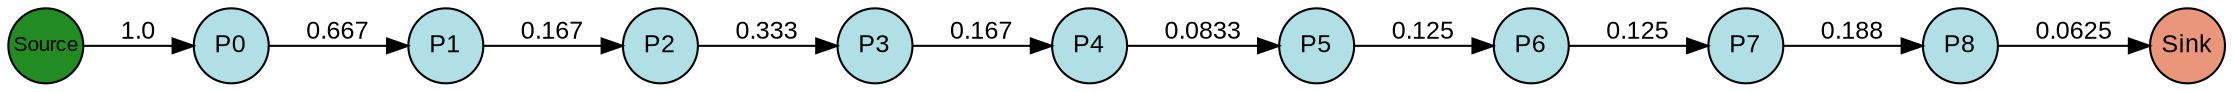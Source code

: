 digraph {
  splines=true;
node [margin=0 fontname=arial fontcolor=black fontsize=12 shape=circle width=0.5 fixedsize=true style=filled fillcolor=powderblue]
  1 [label="P0"]
  2 [label="P1"]
  3 [label="P2"]
  4 [label="P3"]
  5 [label="P4"]
  6 [label="P5"]
  7 [label="P6"]
  8 [label="P7"]
  9 [label="P8"]
  node [margin=0 fontname=arial fontcolor=black fontsize=10 shape=circle width=0.5 fixedsize=true style=filled fillcolor=forestgreen]
  10 [label="Source"]
  node [margin=0 fontname=arial fontcolor=black fontsize=12 shape=circle width=0.5 fixedsize=true style=filled fillcolor=darksalmon]
  11 [label="Sink"]
rankdir=LR
edge [margin=0 fontname=arial fontcolor=black fontsize=12]
   1 -> 2 [label="0.667"]
   2 -> 3 [label="0.167"]
   3 -> 4 [label="0.333"]
   4 -> 5 [label="0.167"]
   5 -> 6 [label="0.0833"]
   6 -> 7 [label="0.125"]
   7 -> 8 [label="0.125"]
   8 -> 9 [label="0.188"]
   10 -> 1 [label="1.0"]
   9 -> 11 [label="0.0625"]

  {rank=same 10}
	{rank=same  1 }
	{rank=same  2 }
	{rank=same  3 }
	{rank=same  4 }
	{rank=same  5 }
	{rank=same  6 }
	{rank=same  7 }
	{rank=same  8 }
	{rank=same  9 }
  {rank=same 11}
}
